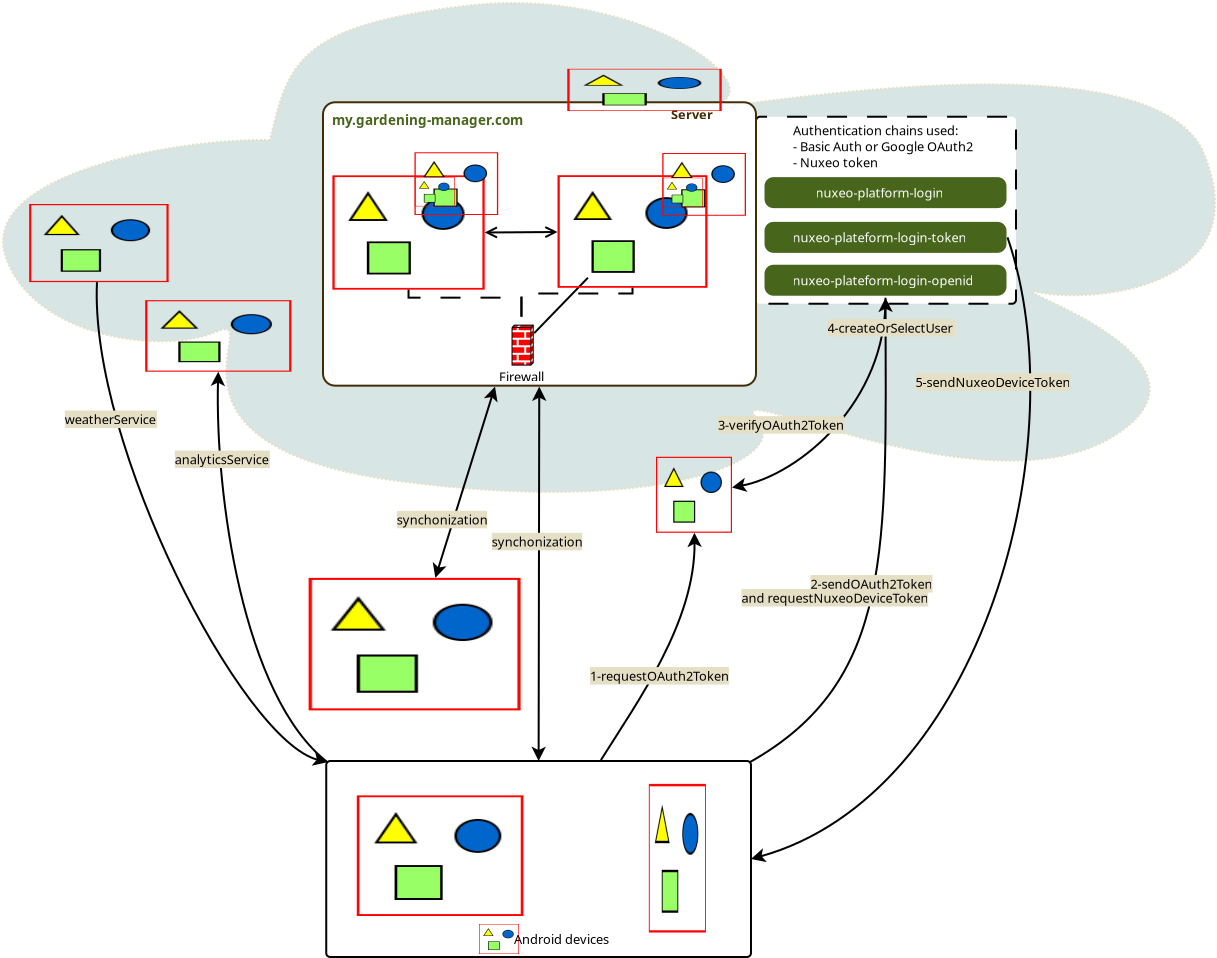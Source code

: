<?xml version="1.0" encoding="UTF-8"?>
<dia:diagram xmlns:dia="http://www.lysator.liu.se/~alla/dia/">
  <dia:layer name="Arrière-plan" visible="true" active="true">
    <dia:object type="Network - Cloud" version="1" id="O0">
      <dia:attribute name="obj_pos">
        <dia:point val="-5.6,-2.65"/>
      </dia:attribute>
      <dia:attribute name="obj_bb">
        <dia:rectangle val="-5.6,-2.65;55,21.8"/>
      </dia:attribute>
      <dia:attribute name="meta">
        <dia:composite type="dict"/>
      </dia:attribute>
      <dia:attribute name="elem_corner">
        <dia:point val="-5.6,-2.65"/>
      </dia:attribute>
      <dia:attribute name="elem_width">
        <dia:real val="60.6"/>
      </dia:attribute>
      <dia:attribute name="elem_height">
        <dia:real val="24.45"/>
      </dia:attribute>
      <dia:attribute name="line_width">
        <dia:real val="0.1"/>
      </dia:attribute>
      <dia:attribute name="line_colour">
        <dia:color val="#e5dfc5"/>
      </dia:attribute>
      <dia:attribute name="fill_colour">
        <dia:color val="#d8e5e5"/>
      </dia:attribute>
      <dia:attribute name="show_background">
        <dia:boolean val="true"/>
      </dia:attribute>
      <dia:attribute name="line_style">
        <dia:enum val="4"/>
        <dia:real val="1"/>
      </dia:attribute>
      <dia:attribute name="padding">
        <dia:real val="0.1"/>
      </dia:attribute>
      <dia:attribute name="text">
        <dia:composite type="text">
          <dia:attribute name="string">
            <dia:string>##</dia:string>
          </dia:attribute>
          <dia:attribute name="font">
            <dia:font family="sans" style="0" name="Helvetica"/>
          </dia:attribute>
          <dia:attribute name="height">
            <dia:real val="0.8"/>
          </dia:attribute>
          <dia:attribute name="pos">
            <dia:point val="26.325,10.206"/>
          </dia:attribute>
          <dia:attribute name="color">
            <dia:color val="#432d07"/>
          </dia:attribute>
          <dia:attribute name="alignment">
            <dia:enum val="1"/>
          </dia:attribute>
        </dia:composite>
      </dia:attribute>
      <dia:attribute name="flip_horizontal">
        <dia:boolean val="false"/>
      </dia:attribute>
      <dia:attribute name="flip_vertical">
        <dia:boolean val="false"/>
      </dia:attribute>
      <dia:attribute name="subscale">
        <dia:real val="1"/>
      </dia:attribute>
    </dia:object>
    <dia:object type="Standard - Box" version="0" id="O1">
      <dia:attribute name="obj_pos">
        <dia:point val="32.05,3.038"/>
      </dia:attribute>
      <dia:attribute name="obj_bb">
        <dia:rectangle val="32,2.987;45.1,12.438"/>
      </dia:attribute>
      <dia:attribute name="elem_corner">
        <dia:point val="32.05,3.038"/>
      </dia:attribute>
      <dia:attribute name="elem_width">
        <dia:real val="13.0"/>
      </dia:attribute>
      <dia:attribute name="elem_height">
        <dia:real val="9.35"/>
      </dia:attribute>
      <dia:attribute name="border_width">
        <dia:real val="0.1"/>
      </dia:attribute>
      <dia:attribute name="show_background">
        <dia:boolean val="true"/>
      </dia:attribute>
      <dia:attribute name="line_style">
        <dia:enum val="1"/>
      </dia:attribute>
      <dia:attribute name="corner_radius">
        <dia:real val="0.2"/>
      </dia:attribute>
    </dia:object>
    <dia:object type="Standard - Image" version="0" id="O2">
      <dia:attribute name="obj_pos">
        <dia:point val="9.685,26.094"/>
      </dia:attribute>
      <dia:attribute name="obj_bb">
        <dia:rectangle val="9.635,26.044;20.331,32.769"/>
      </dia:attribute>
      <dia:attribute name="elem_corner">
        <dia:point val="9.685,26.094"/>
      </dia:attribute>
      <dia:attribute name="elem_width">
        <dia:real val="10.596"/>
      </dia:attribute>
      <dia:attribute name="elem_height">
        <dia:real val="6.625"/>
      </dia:attribute>
      <dia:attribute name="draw_border">
        <dia:boolean val="false"/>
      </dia:attribute>
      <dia:attribute name="keep_aspect">
        <dia:boolean val="true"/>
      </dia:attribute>
      <dia:attribute name="file">
        <dia:string>#ordinateur.png#</dia:string>
      </dia:attribute>
    </dia:object>
    <dia:object type="Standard - Line" version="0" id="O3">
      <dia:attribute name="obj_pos">
        <dia:point val="21.181,35.25"/>
      </dia:attribute>
      <dia:attribute name="obj_bb">
        <dia:rectangle val="20.821,16.482;21.573,35.3"/>
      </dia:attribute>
      <dia:attribute name="conn_endpoints">
        <dia:point val="21.181,35.25"/>
        <dia:point val="21.213,16.532"/>
      </dia:attribute>
      <dia:attribute name="numcp">
        <dia:int val="1"/>
      </dia:attribute>
      <dia:attribute name="start_arrow">
        <dia:enum val="22"/>
      </dia:attribute>
      <dia:attribute name="start_arrow_length">
        <dia:real val="0.5"/>
      </dia:attribute>
      <dia:attribute name="start_arrow_width">
        <dia:real val="0.5"/>
      </dia:attribute>
      <dia:attribute name="end_arrow">
        <dia:enum val="22"/>
      </dia:attribute>
      <dia:attribute name="end_arrow_length">
        <dia:real val="0.5"/>
      </dia:attribute>
      <dia:attribute name="end_arrow_width">
        <dia:real val="0.5"/>
      </dia:attribute>
      <dia:connections>
        <dia:connection handle="0" to="O25" connection="1"/>
        <dia:connection handle="1" to="O30" connection="8"/>
      </dia:connections>
    </dia:object>
    <dia:object type="Standard - Line" version="0" id="O4">
      <dia:attribute name="obj_pos">
        <dia:point val="16.048,25.994"/>
      </dia:attribute>
      <dia:attribute name="obj_bb">
        <dia:rectangle val="15.918,16.469;19.13,26.057"/>
      </dia:attribute>
      <dia:attribute name="conn_endpoints">
        <dia:point val="16.048,25.994"/>
        <dia:point val="19.0,16.531"/>
      </dia:attribute>
      <dia:attribute name="numcp">
        <dia:int val="1"/>
      </dia:attribute>
      <dia:attribute name="start_arrow">
        <dia:enum val="22"/>
      </dia:attribute>
      <dia:attribute name="start_arrow_length">
        <dia:real val="0.5"/>
      </dia:attribute>
      <dia:attribute name="start_arrow_width">
        <dia:real val="0.5"/>
      </dia:attribute>
      <dia:attribute name="end_arrow">
        <dia:enum val="22"/>
      </dia:attribute>
      <dia:attribute name="end_arrow_length">
        <dia:real val="0.5"/>
      </dia:attribute>
      <dia:attribute name="end_arrow_width">
        <dia:real val="0.5"/>
      </dia:attribute>
      <dia:connections>
        <dia:connection handle="0" to="O2" connection="8"/>
        <dia:connection handle="1" to="O30" connection="8"/>
      </dia:connections>
    </dia:object>
    <dia:object type="Standard - BezierLine" version="0" id="O5">
      <dia:attribute name="obj_pos">
        <dia:point val="10.621,35.309"/>
      </dia:attribute>
      <dia:attribute name="obj_bb">
        <dia:rectangle val="4.782,15.785;10.691,35.379"/>
      </dia:attribute>
      <dia:attribute name="bez_points">
        <dia:point val="10.621,35.309"/>
        <dia:point val="6.4,32.03"/>
        <dia:point val="5,21.93"/>
        <dia:point val="5.163,15.785"/>
      </dia:attribute>
      <dia:attribute name="corner_types">
        <dia:enum val="0"/>
        <dia:enum val="0"/>
      </dia:attribute>
      <dia:attribute name="end_arrow">
        <dia:enum val="22"/>
      </dia:attribute>
      <dia:attribute name="end_arrow_length">
        <dia:real val="0.5"/>
      </dia:attribute>
      <dia:attribute name="end_arrow_width">
        <dia:real val="0.5"/>
      </dia:attribute>
      <dia:connections>
        <dia:connection handle="0" to="O25" connection="0"/>
        <dia:connection handle="3" to="O50" connection="6"/>
      </dia:connections>
    </dia:object>
    <dia:object type="Standard - BezierLine" version="0" id="O6">
      <dia:attribute name="obj_pos">
        <dia:point val="-0.806,9.353"/>
      </dia:attribute>
      <dia:attribute name="obj_bb">
        <dia:rectangle val="-0.97,11.353;10.682,35.369"/>
      </dia:attribute>
      <dia:attribute name="bez_points">
        <dia:point val="-0.806,9.353"/>
        <dia:point val="-1.2,17.48"/>
        <dia:point val="6.371,34.259"/>
        <dia:point val="10.621,35.309"/>
      </dia:attribute>
      <dia:attribute name="corner_types">
        <dia:enum val="0"/>
        <dia:enum val="0"/>
      </dia:attribute>
      <dia:attribute name="end_arrow">
        <dia:enum val="22"/>
      </dia:attribute>
      <dia:attribute name="end_arrow_length">
        <dia:real val="0.5"/>
      </dia:attribute>
      <dia:attribute name="end_arrow_width">
        <dia:real val="0.5"/>
      </dia:attribute>
      <dia:connections>
        <dia:connection handle="0" to="O49" connection="8"/>
        <dia:connection handle="3" to="O25" connection="0"/>
      </dia:connections>
    </dia:object>
    <dia:object type="Standard - Image" version="0" id="O7">
      <dia:attribute name="obj_pos">
        <dia:point val="27.05,20.038"/>
      </dia:attribute>
      <dia:attribute name="obj_bb">
        <dia:rectangle val="27,19.988;30.9,23.887"/>
      </dia:attribute>
      <dia:attribute name="elem_corner">
        <dia:point val="27.05,20.038"/>
      </dia:attribute>
      <dia:attribute name="elem_width">
        <dia:real val="3.8"/>
      </dia:attribute>
      <dia:attribute name="elem_height">
        <dia:real val="3.8"/>
      </dia:attribute>
      <dia:attribute name="draw_border">
        <dia:boolean val="false"/>
      </dia:attribute>
      <dia:attribute name="keep_aspect">
        <dia:boolean val="true"/>
      </dia:attribute>
      <dia:attribute name="file">
        <dia:string>#GooglePlus-new_logo.png#</dia:string>
      </dia:attribute>
    </dia:object>
    <dia:object type="Standard - BezierLine" version="0" id="O8">
      <dia:attribute name="obj_pos">
        <dia:point val="21.181,40.15"/>
      </dia:attribute>
      <dia:attribute name="obj_bb">
        <dia:rectangle val="24.225,23.887;29.023,35.272"/>
      </dia:attribute>
      <dia:attribute name="bez_points">
        <dia:point val="21.181,40.15"/>
        <dia:point val="23.05,37.18"/>
        <dia:point val="29,26.35"/>
        <dia:point val="28.95,21.938"/>
      </dia:attribute>
      <dia:attribute name="corner_types">
        <dia:enum val="0"/>
        <dia:enum val="0"/>
      </dia:attribute>
      <dia:attribute name="end_arrow">
        <dia:enum val="22"/>
      </dia:attribute>
      <dia:attribute name="end_arrow_length">
        <dia:real val="0.5"/>
      </dia:attribute>
      <dia:attribute name="end_arrow_width">
        <dia:real val="0.5"/>
      </dia:attribute>
      <dia:connections>
        <dia:connection handle="0" to="O25" connection="8"/>
        <dia:connection handle="3" to="O7" connection="8"/>
      </dia:connections>
    </dia:object>
    <dia:object type="Standard - BezierLine" version="0" id="O9">
      <dia:attribute name="obj_pos">
        <dia:point val="31.741,35.309"/>
      </dia:attribute>
      <dia:attribute name="obj_bb">
        <dia:rectangle val="31.673,12.037;38.587,35.377"/>
      </dia:attribute>
      <dia:attribute name="bez_points">
        <dia:point val="31.741,35.309"/>
        <dia:point val="38.95,31.25"/>
        <dia:point val="38.546,23.771"/>
        <dia:point val="38.525,11.213"/>
      </dia:attribute>
      <dia:attribute name="corner_types">
        <dia:enum val="0"/>
        <dia:enum val="0"/>
      </dia:attribute>
      <dia:attribute name="end_arrow">
        <dia:enum val="22"/>
      </dia:attribute>
      <dia:attribute name="end_arrow_length">
        <dia:real val="0.5"/>
      </dia:attribute>
      <dia:attribute name="end_arrow_width">
        <dia:real val="0.5"/>
      </dia:attribute>
      <dia:connections>
        <dia:connection handle="0" to="O25" connection="2"/>
        <dia:connection handle="3" to="O11" connection="8"/>
      </dia:connections>
    </dia:object>
    <dia:object type="Standard - BezierLine" version="0" id="O10">
      <dia:attribute name="obj_pos">
        <dia:point val="38.525,12.037"/>
      </dia:attribute>
      <dia:attribute name="obj_bb">
        <dia:rectangle val="30.891,11.987;38.576,21.616"/>
      </dia:attribute>
      <dia:attribute name="bez_points">
        <dia:point val="38.525,12.037"/>
        <dia:point val="38.6,17.3"/>
        <dia:point val="32.3,21.3"/>
        <dia:point val="28.95,21.938"/>
      </dia:attribute>
      <dia:attribute name="corner_types">
        <dia:enum val="0"/>
        <dia:enum val="0"/>
      </dia:attribute>
      <dia:attribute name="end_arrow">
        <dia:enum val="22"/>
      </dia:attribute>
      <dia:attribute name="end_arrow_length">
        <dia:real val="0.5"/>
      </dia:attribute>
      <dia:attribute name="end_arrow_width">
        <dia:real val="0.5"/>
      </dia:attribute>
      <dia:connections>
        <dia:connection handle="0" to="O11" connection="6"/>
        <dia:connection handle="3" to="O7" connection="8"/>
      </dia:connections>
    </dia:object>
    <dia:group>
      <dia:object type="Standard - Box" version="0" id="O11">
        <dia:attribute name="obj_pos">
          <dia:point val="32.425,10.387"/>
        </dia:attribute>
        <dia:attribute name="obj_bb">
          <dia:rectangle val="32.375,10.338;44.675,12.088"/>
        </dia:attribute>
        <dia:attribute name="elem_corner">
          <dia:point val="32.425,10.387"/>
        </dia:attribute>
        <dia:attribute name="elem_width">
          <dia:real val="12.2"/>
        </dia:attribute>
        <dia:attribute name="elem_height">
          <dia:real val="1.65"/>
        </dia:attribute>
        <dia:attribute name="border_width">
          <dia:real val="0.1"/>
        </dia:attribute>
        <dia:attribute name="border_color">
          <dia:color val="#ffffff"/>
        </dia:attribute>
        <dia:attribute name="inner_color">
          <dia:color val="#48651c"/>
        </dia:attribute>
        <dia:attribute name="show_background">
          <dia:boolean val="true"/>
        </dia:attribute>
        <dia:attribute name="corner_radius">
          <dia:real val="0.5"/>
        </dia:attribute>
      </dia:object>
      <dia:object type="Standard - Text" version="1" id="O12">
        <dia:attribute name="obj_pos">
          <dia:point val="33.875,11.463"/>
        </dia:attribute>
        <dia:attribute name="obj_bb">
          <dia:rectangle val="33.875,10.867;43.405,11.615"/>
        </dia:attribute>
        <dia:attribute name="text">
          <dia:composite type="text">
            <dia:attribute name="string">
              <dia:string>#nuxeo-plateform-login-openid#</dia:string>
            </dia:attribute>
            <dia:attribute name="font">
              <dia:font family="sans" style="0" name="Helvetica"/>
            </dia:attribute>
            <dia:attribute name="height">
              <dia:real val="0.8"/>
            </dia:attribute>
            <dia:attribute name="pos">
              <dia:point val="33.875,11.463"/>
            </dia:attribute>
            <dia:attribute name="color">
              <dia:color val="#ffffff"/>
            </dia:attribute>
            <dia:attribute name="alignment">
              <dia:enum val="0"/>
            </dia:attribute>
          </dia:composite>
        </dia:attribute>
        <dia:attribute name="valign">
          <dia:enum val="3"/>
        </dia:attribute>
      </dia:object>
    </dia:group>
    <dia:group>
      <dia:object type="Standard - Box" version="0" id="O13">
        <dia:attribute name="obj_pos">
          <dia:point val="32.425,8.242"/>
        </dia:attribute>
        <dia:attribute name="obj_bb">
          <dia:rectangle val="32.375,8.193;44.675,9.943"/>
        </dia:attribute>
        <dia:attribute name="elem_corner">
          <dia:point val="32.425,8.242"/>
        </dia:attribute>
        <dia:attribute name="elem_width">
          <dia:real val="12.2"/>
        </dia:attribute>
        <dia:attribute name="elem_height">
          <dia:real val="1.65"/>
        </dia:attribute>
        <dia:attribute name="border_width">
          <dia:real val="0.1"/>
        </dia:attribute>
        <dia:attribute name="border_color">
          <dia:color val="#ffffff"/>
        </dia:attribute>
        <dia:attribute name="inner_color">
          <dia:color val="#48651c"/>
        </dia:attribute>
        <dia:attribute name="show_background">
          <dia:boolean val="true"/>
        </dia:attribute>
        <dia:attribute name="corner_radius">
          <dia:real val="0.5"/>
        </dia:attribute>
      </dia:object>
      <dia:object type="Standard - Text" version="1" id="O14">
        <dia:attribute name="obj_pos">
          <dia:point val="33.875,9.318"/>
        </dia:attribute>
        <dia:attribute name="obj_bb">
          <dia:rectangle val="33.875,8.723;42.998,9.47"/>
        </dia:attribute>
        <dia:attribute name="text">
          <dia:composite type="text">
            <dia:attribute name="string">
              <dia:string>#nuxeo-plateform-login-token#</dia:string>
            </dia:attribute>
            <dia:attribute name="font">
              <dia:font family="sans" style="0" name="Helvetica"/>
            </dia:attribute>
            <dia:attribute name="height">
              <dia:real val="0.8"/>
            </dia:attribute>
            <dia:attribute name="pos">
              <dia:point val="33.875,9.318"/>
            </dia:attribute>
            <dia:attribute name="color">
              <dia:color val="#ffffff"/>
            </dia:attribute>
            <dia:attribute name="alignment">
              <dia:enum val="0"/>
            </dia:attribute>
          </dia:composite>
        </dia:attribute>
        <dia:attribute name="valign">
          <dia:enum val="3"/>
        </dia:attribute>
      </dia:object>
    </dia:group>
    <dia:object type="Standard - Text" version="1" id="O15">
      <dia:attribute name="obj_pos">
        <dia:point val="23.75,31.238"/>
      </dia:attribute>
      <dia:attribute name="obj_bb">
        <dia:rectangle val="23.75,30.642;31.041,31.39"/>
      </dia:attribute>
      <dia:attribute name="text">
        <dia:composite type="text">
          <dia:attribute name="string">
            <dia:string>#1-requestOAuth2Token#</dia:string>
          </dia:attribute>
          <dia:attribute name="font">
            <dia:font family="sans" style="0" name="Helvetica"/>
          </dia:attribute>
          <dia:attribute name="height">
            <dia:real val="0.8"/>
          </dia:attribute>
          <dia:attribute name="pos">
            <dia:point val="23.75,31.238"/>
          </dia:attribute>
          <dia:attribute name="color">
            <dia:color val="#000000"/>
          </dia:attribute>
          <dia:attribute name="alignment">
            <dia:enum val="0"/>
          </dia:attribute>
        </dia:composite>
      </dia:attribute>
      <dia:attribute name="valign">
        <dia:enum val="3"/>
      </dia:attribute>
      <dia:attribute name="fill_color">
        <dia:color val="#e5dfc5"/>
      </dia:attribute>
      <dia:attribute name="show_background">
        <dia:boolean val="true"/>
      </dia:attribute>
    </dia:object>
    <dia:object type="Standard - Text" version="1" id="O16">
      <dia:attribute name="obj_pos">
        <dia:point val="30.15,18.692"/>
      </dia:attribute>
      <dia:attribute name="obj_bb">
        <dia:rectangle val="30.15,18.098;36.799,18.845"/>
      </dia:attribute>
      <dia:attribute name="text">
        <dia:composite type="text">
          <dia:attribute name="string">
            <dia:string>#3-verifyOAuth2Token#</dia:string>
          </dia:attribute>
          <dia:attribute name="font">
            <dia:font family="sans" style="0" name="Helvetica"/>
          </dia:attribute>
          <dia:attribute name="height">
            <dia:real val="0.8"/>
          </dia:attribute>
          <dia:attribute name="pos">
            <dia:point val="30.15,18.692"/>
          </dia:attribute>
          <dia:attribute name="color">
            <dia:color val="#000000"/>
          </dia:attribute>
          <dia:attribute name="alignment">
            <dia:enum val="0"/>
          </dia:attribute>
        </dia:composite>
      </dia:attribute>
      <dia:attribute name="valign">
        <dia:enum val="3"/>
      </dia:attribute>
      <dia:attribute name="fill_color">
        <dia:color val="#e5dfc5"/>
      </dia:attribute>
      <dia:attribute name="show_background">
        <dia:boolean val="true"/>
      </dia:attribute>
    </dia:object>
    <dia:object type="Standard - Text" version="1" id="O17">
      <dia:attribute name="obj_pos">
        <dia:point val="35.625,13.838"/>
      </dia:attribute>
      <dia:attribute name="obj_bb">
        <dia:rectangle val="35.625,13.242;42.498,13.99"/>
      </dia:attribute>
      <dia:attribute name="text">
        <dia:composite type="text">
          <dia:attribute name="string">
            <dia:string>#4-createOrSelectUser#</dia:string>
          </dia:attribute>
          <dia:attribute name="font">
            <dia:font family="sans" style="0" name="Helvetica"/>
          </dia:attribute>
          <dia:attribute name="height">
            <dia:real val="0.8"/>
          </dia:attribute>
          <dia:attribute name="pos">
            <dia:point val="35.625,13.838"/>
          </dia:attribute>
          <dia:attribute name="color">
            <dia:color val="#000000"/>
          </dia:attribute>
          <dia:attribute name="alignment">
            <dia:enum val="0"/>
          </dia:attribute>
        </dia:composite>
      </dia:attribute>
      <dia:attribute name="valign">
        <dia:enum val="3"/>
      </dia:attribute>
      <dia:attribute name="fill_color">
        <dia:color val="#e5dfc5"/>
      </dia:attribute>
      <dia:attribute name="show_background">
        <dia:boolean val="true"/>
      </dia:attribute>
    </dia:object>
    <dia:object type="Standard - Text" version="1" id="O18">
      <dia:attribute name="obj_pos">
        <dia:point val="33.9,3.962"/>
      </dia:attribute>
      <dia:attribute name="obj_bb">
        <dia:rectangle val="33.9,3.368;43.649,6.515"/>
      </dia:attribute>
      <dia:attribute name="text">
        <dia:composite type="text">
          <dia:attribute name="string">
            <dia:string>#Authentication chains used:
- Basic Auth or Google OAuth2
- Nuxeo token
#</dia:string>
          </dia:attribute>
          <dia:attribute name="font">
            <dia:font family="sans" style="0" name="Helvetica"/>
          </dia:attribute>
          <dia:attribute name="height">
            <dia:real val="0.8"/>
          </dia:attribute>
          <dia:attribute name="pos">
            <dia:point val="33.9,3.962"/>
          </dia:attribute>
          <dia:attribute name="color">
            <dia:color val="#000000"/>
          </dia:attribute>
          <dia:attribute name="alignment">
            <dia:enum val="0"/>
          </dia:attribute>
        </dia:composite>
      </dia:attribute>
      <dia:attribute name="valign">
        <dia:enum val="3"/>
      </dia:attribute>
    </dia:object>
    <dia:object type="Standard - BezierLine" version="0" id="O19">
      <dia:attribute name="obj_pos">
        <dia:point val="44.625,9.068"/>
      </dia:attribute>
      <dia:attribute name="obj_bb">
        <dia:rectangle val="31.8,9.004;45.815,40.306"/>
      </dia:attribute>
      <dia:attribute name="bez_points">
        <dia:point val="44.625,9.068"/>
        <dia:point val="48.15,19.3"/>
        <dia:point val="43.35,36.95"/>
        <dia:point val="31.8,40.15"/>
      </dia:attribute>
      <dia:attribute name="corner_types">
        <dia:enum val="0"/>
        <dia:enum val="0"/>
      </dia:attribute>
      <dia:attribute name="end_arrow">
        <dia:enum val="22"/>
      </dia:attribute>
      <dia:attribute name="end_arrow_length">
        <dia:real val="0.5"/>
      </dia:attribute>
      <dia:attribute name="end_arrow_width">
        <dia:real val="0.5"/>
      </dia:attribute>
      <dia:connections>
        <dia:connection handle="0" to="O13" connection="4"/>
        <dia:connection handle="3" to="O25" connection="4"/>
      </dia:connections>
    </dia:object>
    <dia:object type="Standard - Text" version="1" id="O20">
      <dia:attribute name="obj_pos">
        <dia:point val="40.025,16.55"/>
      </dia:attribute>
      <dia:attribute name="obj_bb">
        <dia:rectangle val="40.025,15.955;48.249,16.703"/>
      </dia:attribute>
      <dia:attribute name="text">
        <dia:composite type="text">
          <dia:attribute name="string">
            <dia:string>#5-sendNuxeoDeviceToken#</dia:string>
          </dia:attribute>
          <dia:attribute name="font">
            <dia:font family="sans" style="0" name="Helvetica"/>
          </dia:attribute>
          <dia:attribute name="height">
            <dia:real val="0.8"/>
          </dia:attribute>
          <dia:attribute name="pos">
            <dia:point val="40.025,16.55"/>
          </dia:attribute>
          <dia:attribute name="color">
            <dia:color val="#000000"/>
          </dia:attribute>
          <dia:attribute name="alignment">
            <dia:enum val="0"/>
          </dia:attribute>
        </dia:composite>
      </dia:attribute>
      <dia:attribute name="valign">
        <dia:enum val="3"/>
      </dia:attribute>
      <dia:attribute name="fill_color">
        <dia:color val="#e5dfc5"/>
      </dia:attribute>
      <dia:attribute name="show_background">
        <dia:boolean val="true"/>
      </dia:attribute>
    </dia:object>
    <dia:object type="Standard - Box" version="0" id="O21">
      <dia:attribute name="obj_pos">
        <dia:point val="32.425,6.005"/>
      </dia:attribute>
      <dia:attribute name="obj_bb">
        <dia:rectangle val="32.375,5.955;44.675,7.705"/>
      </dia:attribute>
      <dia:attribute name="elem_corner">
        <dia:point val="32.425,6.005"/>
      </dia:attribute>
      <dia:attribute name="elem_width">
        <dia:real val="12.2"/>
      </dia:attribute>
      <dia:attribute name="elem_height">
        <dia:real val="1.65"/>
      </dia:attribute>
      <dia:attribute name="border_width">
        <dia:real val="0.1"/>
      </dia:attribute>
      <dia:attribute name="border_color">
        <dia:color val="#ffffff"/>
      </dia:attribute>
      <dia:attribute name="inner_color">
        <dia:color val="#48651c"/>
      </dia:attribute>
      <dia:attribute name="show_background">
        <dia:boolean val="true"/>
      </dia:attribute>
      <dia:attribute name="corner_radius">
        <dia:real val="0.5"/>
      </dia:attribute>
    </dia:object>
    <dia:object type="Standard - Text" version="1" id="O22">
      <dia:attribute name="obj_pos">
        <dia:point val="35.025,7.08"/>
      </dia:attribute>
      <dia:attribute name="obj_bb">
        <dia:rectangle val="35.025,6.485;41.733,7.232"/>
      </dia:attribute>
      <dia:attribute name="text">
        <dia:composite type="text">
          <dia:attribute name="string">
            <dia:string>#nuxeo-platform-login#</dia:string>
          </dia:attribute>
          <dia:attribute name="font">
            <dia:font family="sans" style="0" name="Helvetica"/>
          </dia:attribute>
          <dia:attribute name="height">
            <dia:real val="0.8"/>
          </dia:attribute>
          <dia:attribute name="pos">
            <dia:point val="35.025,7.08"/>
          </dia:attribute>
          <dia:attribute name="color">
            <dia:color val="#ffffff"/>
          </dia:attribute>
          <dia:attribute name="alignment">
            <dia:enum val="0"/>
          </dia:attribute>
        </dia:composite>
      </dia:attribute>
      <dia:attribute name="valign">
        <dia:enum val="3"/>
      </dia:attribute>
    </dia:object>
    <dia:object type="Standard - Text" version="1" id="O23">
      <dia:attribute name="obj_pos">
        <dia:point val="-2.507,18.413"/>
      </dia:attribute>
      <dia:attribute name="obj_bb">
        <dia:rectangle val="-2.507,17.817;2.485,18.565"/>
      </dia:attribute>
      <dia:attribute name="text">
        <dia:composite type="text">
          <dia:attribute name="string">
            <dia:string>#weatherService#</dia:string>
          </dia:attribute>
          <dia:attribute name="font">
            <dia:font family="sans" style="0" name="Helvetica"/>
          </dia:attribute>
          <dia:attribute name="height">
            <dia:real val="0.8"/>
          </dia:attribute>
          <dia:attribute name="pos">
            <dia:point val="-2.507,18.413"/>
          </dia:attribute>
          <dia:attribute name="color">
            <dia:color val="#000000"/>
          </dia:attribute>
          <dia:attribute name="alignment">
            <dia:enum val="0"/>
          </dia:attribute>
        </dia:composite>
      </dia:attribute>
      <dia:attribute name="valign">
        <dia:enum val="3"/>
      </dia:attribute>
      <dia:attribute name="fill_color">
        <dia:color val="#e5dfc5"/>
      </dia:attribute>
      <dia:attribute name="show_background">
        <dia:boolean val="true"/>
      </dia:attribute>
    </dia:object>
    <dia:object type="Standard - Text" version="1" id="O24">
      <dia:attribute name="obj_pos">
        <dia:point val="2.993,20.413"/>
      </dia:attribute>
      <dia:attribute name="obj_bb">
        <dia:rectangle val="2.993,19.817;8.223,20.565"/>
      </dia:attribute>
      <dia:attribute name="text">
        <dia:composite type="text">
          <dia:attribute name="string">
            <dia:string>#analyticsService#</dia:string>
          </dia:attribute>
          <dia:attribute name="font">
            <dia:font family="sans" style="0" name="Helvetica"/>
          </dia:attribute>
          <dia:attribute name="height">
            <dia:real val="0.8"/>
          </dia:attribute>
          <dia:attribute name="pos">
            <dia:point val="2.993,20.413"/>
          </dia:attribute>
          <dia:attribute name="color">
            <dia:color val="#000000"/>
          </dia:attribute>
          <dia:attribute name="alignment">
            <dia:enum val="0"/>
          </dia:attribute>
        </dia:composite>
      </dia:attribute>
      <dia:attribute name="valign">
        <dia:enum val="3"/>
      </dia:attribute>
      <dia:attribute name="fill_color">
        <dia:color val="#e5dfc5"/>
      </dia:attribute>
      <dia:attribute name="show_background">
        <dia:boolean val="true"/>
      </dia:attribute>
    </dia:object>
    <dia:group>
      <dia:object type="Standard - Box" version="0" id="O25">
        <dia:attribute name="obj_pos">
          <dia:point val="10.562,35.25"/>
        </dia:attribute>
        <dia:attribute name="obj_bb">
          <dia:rectangle val="10.512,35.2;31.85,45.1"/>
        </dia:attribute>
        <dia:attribute name="elem_corner">
          <dia:point val="10.562,35.25"/>
        </dia:attribute>
        <dia:attribute name="elem_width">
          <dia:real val="21.237"/>
        </dia:attribute>
        <dia:attribute name="elem_height">
          <dia:real val="9.8"/>
        </dia:attribute>
        <dia:attribute name="border_width">
          <dia:real val="0.1"/>
        </dia:attribute>
        <dia:attribute name="show_background">
          <dia:boolean val="true"/>
        </dia:attribute>
        <dia:attribute name="corner_radius">
          <dia:real val="0.2"/>
        </dia:attribute>
      </dia:object>
      <dia:object type="Standard - Image" version="0" id="O26">
        <dia:attribute name="obj_pos">
          <dia:point val="12.093,36.969"/>
        </dia:attribute>
        <dia:attribute name="obj_bb">
          <dia:rectangle val="12.043,36.919;20.469,43.048"/>
        </dia:attribute>
        <dia:attribute name="elem_corner">
          <dia:point val="12.093,36.969"/>
        </dia:attribute>
        <dia:attribute name="elem_width">
          <dia:real val="8.326"/>
        </dia:attribute>
        <dia:attribute name="elem_height">
          <dia:real val="6.029"/>
        </dia:attribute>
        <dia:attribute name="draw_border">
          <dia:boolean val="false"/>
        </dia:attribute>
        <dia:attribute name="keep_aspect">
          <dia:boolean val="true"/>
        </dia:attribute>
        <dia:attribute name="file">
          <dia:string>#tablette.png#</dia:string>
        </dia:attribute>
      </dia:object>
      <dia:object type="Standard - Image" version="0" id="O27">
        <dia:attribute name="obj_pos">
          <dia:point val="26.692,36.398"/>
        </dia:attribute>
        <dia:attribute name="obj_bb">
          <dia:rectangle val="26.642,36.348;29.596,43.876"/>
        </dia:attribute>
        <dia:attribute name="elem_corner">
          <dia:point val="26.692,36.398"/>
        </dia:attribute>
        <dia:attribute name="elem_width">
          <dia:real val="2.854"/>
        </dia:attribute>
        <dia:attribute name="elem_height">
          <dia:real val="7.428"/>
        </dia:attribute>
        <dia:attribute name="draw_border">
          <dia:boolean val="false"/>
        </dia:attribute>
        <dia:attribute name="keep_aspect">
          <dia:boolean val="true"/>
        </dia:attribute>
        <dia:attribute name="file">
          <dia:string>#iphone.png#</dia:string>
        </dia:attribute>
      </dia:object>
      <dia:object type="Standard - Image" version="0" id="O28">
        <dia:attribute name="obj_pos">
          <dia:point val="18.2,43.4"/>
        </dia:attribute>
        <dia:attribute name="obj_bb">
          <dia:rectangle val="18.15,43.35;20.25,44.95"/>
        </dia:attribute>
        <dia:attribute name="elem_corner">
          <dia:point val="18.2,43.4"/>
        </dia:attribute>
        <dia:attribute name="elem_width">
          <dia:real val="2"/>
        </dia:attribute>
        <dia:attribute name="elem_height">
          <dia:real val="1.5"/>
        </dia:attribute>
        <dia:attribute name="draw_border">
          <dia:boolean val="false"/>
        </dia:attribute>
        <dia:attribute name="keep_aspect">
          <dia:boolean val="true"/>
        </dia:attribute>
        <dia:attribute name="file">
          <dia:string>#logoandroid.jpg#</dia:string>
        </dia:attribute>
      </dia:object>
      <dia:object type="Standard - Text" version="1" id="O29">
        <dia:attribute name="obj_pos">
          <dia:point val="19.95,44.4"/>
        </dia:attribute>
        <dia:attribute name="obj_bb">
          <dia:rectangle val="19.95,43.805;25.068,44.553"/>
        </dia:attribute>
        <dia:attribute name="text">
          <dia:composite type="text">
            <dia:attribute name="string">
              <dia:string>#Android devices#</dia:string>
            </dia:attribute>
            <dia:attribute name="font">
              <dia:font family="sans" style="0" name="Helvetica"/>
            </dia:attribute>
            <dia:attribute name="height">
              <dia:real val="0.8"/>
            </dia:attribute>
            <dia:attribute name="pos">
              <dia:point val="19.95,44.4"/>
            </dia:attribute>
            <dia:attribute name="color">
              <dia:color val="#000000"/>
            </dia:attribute>
            <dia:attribute name="alignment">
              <dia:enum val="0"/>
            </dia:attribute>
          </dia:composite>
        </dia:attribute>
        <dia:attribute name="valign">
          <dia:enum val="3"/>
        </dia:attribute>
      </dia:object>
    </dia:group>
    <dia:group>
      <dia:object type="Standard - Box" version="0" id="O30">
        <dia:attribute name="obj_pos">
          <dia:point val="10.4,2.314"/>
        </dia:attribute>
        <dia:attribute name="obj_bb">
          <dia:rectangle val="10.35,2.264;32.1,16.532"/>
        </dia:attribute>
        <dia:attribute name="elem_corner">
          <dia:point val="10.4,2.314"/>
        </dia:attribute>
        <dia:attribute name="elem_width">
          <dia:real val="21.65"/>
        </dia:attribute>
        <dia:attribute name="elem_height">
          <dia:real val="14.168"/>
        </dia:attribute>
        <dia:attribute name="border_width">
          <dia:real val="0.1"/>
        </dia:attribute>
        <dia:attribute name="border_color">
          <dia:color val="#432d07"/>
        </dia:attribute>
        <dia:attribute name="show_background">
          <dia:boolean val="true"/>
        </dia:attribute>
        <dia:attribute name="corner_radius">
          <dia:real val="0.6"/>
        </dia:attribute>
      </dia:object>
      <dia:object type="Network - Firewall" version="1" id="O31">
        <dia:attribute name="obj_pos">
          <dia:point val="19.852,13.455"/>
        </dia:attribute>
        <dia:attribute name="obj_bb">
          <dia:rectangle val="19.016,13.335;21.628,16.402"/>
        </dia:attribute>
        <dia:attribute name="meta">
          <dia:composite type="dict"/>
        </dia:attribute>
        <dia:attribute name="elem_corner">
          <dia:point val="19.852,13.455"/>
        </dia:attribute>
        <dia:attribute name="elem_width">
          <dia:real val="1.059"/>
        </dia:attribute>
        <dia:attribute name="elem_height">
          <dia:real val="2.0"/>
        </dia:attribute>
        <dia:attribute name="line_width">
          <dia:real val="0.1"/>
        </dia:attribute>
        <dia:attribute name="line_colour">
          <dia:color val="#000000"/>
        </dia:attribute>
        <dia:attribute name="fill_colour">
          <dia:color val="#ffffff"/>
        </dia:attribute>
        <dia:attribute name="show_background">
          <dia:boolean val="true"/>
        </dia:attribute>
        <dia:attribute name="line_style">
          <dia:enum val="0"/>
          <dia:real val="1"/>
        </dia:attribute>
        <dia:attribute name="padding">
          <dia:real val="0.1"/>
        </dia:attribute>
        <dia:attribute name="text">
          <dia:composite type="text">
            <dia:attribute name="string">
              <dia:string>#Firewall#</dia:string>
            </dia:attribute>
            <dia:attribute name="font">
              <dia:font family="sans" style="0" name="Helvetica"/>
            </dia:attribute>
            <dia:attribute name="height">
              <dia:real val="0.8"/>
            </dia:attribute>
            <dia:attribute name="pos">
              <dia:point val="20.322,16.149"/>
            </dia:attribute>
            <dia:attribute name="color">
              <dia:color val="#000000"/>
            </dia:attribute>
            <dia:attribute name="alignment">
              <dia:enum val="1"/>
            </dia:attribute>
          </dia:composite>
        </dia:attribute>
        <dia:attribute name="flip_horizontal">
          <dia:boolean val="false"/>
        </dia:attribute>
        <dia:attribute name="flip_vertical">
          <dia:boolean val="false"/>
        </dia:attribute>
        <dia:attribute name="subscale">
          <dia:real val="1"/>
        </dia:attribute>
      </dia:object>
      <dia:object type="Standard - Line" version="0" id="O32">
        <dia:attribute name="obj_pos">
          <dia:point val="20.96,13.856"/>
        </dia:attribute>
        <dia:attribute name="obj_bb">
          <dia:rectangle val="20.89,11.015;23.717,13.927"/>
        </dia:attribute>
        <dia:attribute name="conn_endpoints">
          <dia:point val="20.96,13.856"/>
          <dia:point val="23.646,11.086"/>
        </dia:attribute>
        <dia:attribute name="numcp">
          <dia:int val="1"/>
        </dia:attribute>
        <dia:connections>
          <dia:connection handle="0" to="O31" connection="19"/>
        </dia:connections>
      </dia:object>
      <dia:object type="Standard - Image" version="0" id="O33">
        <dia:attribute name="obj_pos">
          <dia:point val="10.868,5.968"/>
        </dia:attribute>
        <dia:attribute name="obj_bb">
          <dia:rectangle val="10.818,5.918;18.537,11.732"/>
        </dia:attribute>
        <dia:attribute name="elem_corner">
          <dia:point val="10.868,5.968"/>
        </dia:attribute>
        <dia:attribute name="elem_width">
          <dia:real val="7.619"/>
        </dia:attribute>
        <dia:attribute name="elem_height">
          <dia:real val="5.714"/>
        </dia:attribute>
        <dia:attribute name="draw_border">
          <dia:boolean val="false"/>
        </dia:attribute>
        <dia:attribute name="keep_aspect">
          <dia:boolean val="true"/>
        </dia:attribute>
        <dia:attribute name="file">
          <dia:string>#server.jpg#</dia:string>
        </dia:attribute>
      </dia:object>
      <dia:object type="Standard - Image" version="0" id="O34">
        <dia:attribute name="obj_pos">
          <dia:point val="22.125,5.962"/>
        </dia:attribute>
        <dia:attribute name="obj_bb">
          <dia:rectangle val="22.075,5.912;29.674,11.636"/>
        </dia:attribute>
        <dia:attribute name="elem_corner">
          <dia:point val="22.125,5.962"/>
        </dia:attribute>
        <dia:attribute name="elem_width">
          <dia:real val="7.5"/>
        </dia:attribute>
        <dia:attribute name="elem_height">
          <dia:real val="5.625"/>
        </dia:attribute>
        <dia:attribute name="draw_border">
          <dia:boolean val="false"/>
        </dia:attribute>
        <dia:attribute name="keep_aspect">
          <dia:boolean val="true"/>
        </dia:attribute>
        <dia:attribute name="file">
          <dia:string>#server.jpg#</dia:string>
        </dia:attribute>
      </dia:object>
      <dia:object type="Standard - Line" version="0" id="O35">
        <dia:attribute name="obj_pos">
          <dia:point val="18.487,8.825"/>
        </dia:attribute>
        <dia:attribute name="obj_bb">
          <dia:rectangle val="18.436,8.474;22.075,9.151"/>
        </dia:attribute>
        <dia:attribute name="conn_endpoints">
          <dia:point val="18.487,8.825"/>
          <dia:point val="22.025,8.8"/>
        </dia:attribute>
        <dia:attribute name="numcp">
          <dia:int val="1"/>
        </dia:attribute>
        <dia:attribute name="start_arrow">
          <dia:enum val="1"/>
        </dia:attribute>
        <dia:attribute name="start_arrow_length">
          <dia:real val="0.5"/>
        </dia:attribute>
        <dia:attribute name="start_arrow_width">
          <dia:real val="0.5"/>
        </dia:attribute>
        <dia:attribute name="end_arrow">
          <dia:enum val="1"/>
        </dia:attribute>
        <dia:attribute name="end_arrow_length">
          <dia:real val="0.5"/>
        </dia:attribute>
        <dia:attribute name="end_arrow_width">
          <dia:real val="0.5"/>
        </dia:attribute>
        <dia:connections>
          <dia:connection handle="0" to="O33" connection="4"/>
          <dia:connection handle="1" to="O34" connection="8"/>
        </dia:connections>
      </dia:object>
      <dia:group>
        <dia:object type="Standard - Image" version="0" id="O36">
          <dia:attribute name="obj_pos">
            <dia:point val="14.973,4.814"/>
          </dia:attribute>
          <dia:attribute name="obj_bb">
            <dia:rectangle val="14.923,4.764;19.209,8.0"/>
          </dia:attribute>
          <dia:attribute name="elem_corner">
            <dia:point val="14.973,4.814"/>
          </dia:attribute>
          <dia:attribute name="elem_width">
            <dia:real val="4.187"/>
          </dia:attribute>
          <dia:attribute name="elem_height">
            <dia:real val="3.136"/>
          </dia:attribute>
          <dia:attribute name="draw_border">
            <dia:boolean val="false"/>
          </dia:attribute>
          <dia:attribute name="keep_aspect">
            <dia:boolean val="true"/>
          </dia:attribute>
          <dia:attribute name="file">
            <dia:string>#nuxeo.jpeg#</dia:string>
          </dia:attribute>
        </dia:object>
        <dia:object type="Standard - Image" version="0" id="O37">
          <dia:attribute name="obj_pos">
            <dia:point val="14.99,6.048"/>
          </dia:attribute>
          <dia:attribute name="obj_bb">
            <dia:rectangle val="14.94,5.998;17.04,7.567"/>
          </dia:attribute>
          <dia:attribute name="elem_corner">
            <dia:point val="14.99,6.048"/>
          </dia:attribute>
          <dia:attribute name="elem_width">
            <dia:real val="2"/>
          </dia:attribute>
          <dia:attribute name="elem_height">
            <dia:real val="1.469"/>
          </dia:attribute>
          <dia:attribute name="draw_border">
            <dia:boolean val="false"/>
          </dia:attribute>
          <dia:attribute name="keep_aspect">
            <dia:boolean val="true"/>
          </dia:attribute>
          <dia:attribute name="file">
            <dia:string>#Logo-Gardening-Manager.png#</dia:string>
          </dia:attribute>
        </dia:object>
      </dia:group>
      <dia:group>
        <dia:object type="Standard - Image" version="0" id="O38">
          <dia:attribute name="obj_pos">
            <dia:point val="27.363,4.852"/>
          </dia:attribute>
          <dia:attribute name="obj_bb">
            <dia:rectangle val="27.313,4.802;31.6,8.038"/>
          </dia:attribute>
          <dia:attribute name="elem_corner">
            <dia:point val="27.363,4.852"/>
          </dia:attribute>
          <dia:attribute name="elem_width">
            <dia:real val="4.187"/>
          </dia:attribute>
          <dia:attribute name="elem_height">
            <dia:real val="3.136"/>
          </dia:attribute>
          <dia:attribute name="draw_border">
            <dia:boolean val="false"/>
          </dia:attribute>
          <dia:attribute name="keep_aspect">
            <dia:boolean val="true"/>
          </dia:attribute>
          <dia:attribute name="file">
            <dia:string>#nuxeo.jpeg#</dia:string>
          </dia:attribute>
        </dia:object>
        <dia:object type="Standard - Image" version="0" id="O39">
          <dia:attribute name="obj_pos">
            <dia:point val="27.381,6.086"/>
          </dia:attribute>
          <dia:attribute name="obj_bb">
            <dia:rectangle val="27.331,6.036;29.431,7.605"/>
          </dia:attribute>
          <dia:attribute name="elem_corner">
            <dia:point val="27.381,6.086"/>
          </dia:attribute>
          <dia:attribute name="elem_width">
            <dia:real val="2"/>
          </dia:attribute>
          <dia:attribute name="elem_height">
            <dia:real val="1.469"/>
          </dia:attribute>
          <dia:attribute name="draw_border">
            <dia:boolean val="false"/>
          </dia:attribute>
          <dia:attribute name="keep_aspect">
            <dia:boolean val="true"/>
          </dia:attribute>
          <dia:attribute name="file">
            <dia:string>#Logo-Gardening-Manager.png#</dia:string>
          </dia:attribute>
        </dia:object>
      </dia:group>
      <dia:object type="Standard - ZigZagLine" version="1" id="O40">
        <dia:attribute name="obj_pos">
          <dia:point val="14.677,11.682"/>
        </dia:attribute>
        <dia:attribute name="obj_bb">
          <dia:rectangle val="14.627,11.632;20.372,13.455"/>
        </dia:attribute>
        <dia:attribute name="orth_points">
          <dia:point val="14.677,11.682"/>
          <dia:point val="14.677,12.083"/>
          <dia:point val="20.322,12.083"/>
          <dia:point val="20.322,13.405"/>
        </dia:attribute>
        <dia:attribute name="orth_orient">
          <dia:enum val="1"/>
          <dia:enum val="0"/>
          <dia:enum val="1"/>
        </dia:attribute>
        <dia:attribute name="autorouting">
          <dia:boolean val="false"/>
        </dia:attribute>
        <dia:attribute name="line_style">
          <dia:enum val="1"/>
        </dia:attribute>
        <dia:connections>
          <dia:connection handle="0" to="O33" connection="6"/>
          <dia:connection handle="1" to="O31" connection="19"/>
        </dia:connections>
      </dia:object>
      <dia:object type="Standard - ZigZagLine" version="1" id="O41">
        <dia:attribute name="obj_pos">
          <dia:point val="25.875,11.586"/>
        </dia:attribute>
        <dia:attribute name="obj_bb">
          <dia:rectangle val="20.272,11.536;25.925,13.623"/>
        </dia:attribute>
        <dia:attribute name="orth_points">
          <dia:point val="25.875,11.586"/>
          <dia:point val="25.875,11.875"/>
          <dia:point val="20.322,11.875"/>
          <dia:point val="20.322,13.573"/>
        </dia:attribute>
        <dia:attribute name="orth_orient">
          <dia:enum val="1"/>
          <dia:enum val="0"/>
          <dia:enum val="1"/>
        </dia:attribute>
        <dia:attribute name="autorouting">
          <dia:boolean val="false"/>
        </dia:attribute>
        <dia:attribute name="line_style">
          <dia:enum val="1"/>
        </dia:attribute>
        <dia:connections>
          <dia:connection handle="0" to="O34" connection="6"/>
          <dia:connection handle="1" to="O31" connection="0"/>
        </dia:connections>
      </dia:object>
      <dia:object type="Standard - Text" version="1" id="O42">
        <dia:attribute name="obj_pos">
          <dia:point val="27.794,3.162"/>
        </dia:attribute>
        <dia:attribute name="obj_bb">
          <dia:rectangle val="27.794,2.567;30.171,3.315"/>
        </dia:attribute>
        <dia:attribute name="text">
          <dia:composite type="text">
            <dia:attribute name="string">
              <dia:string>#Server#</dia:string>
            </dia:attribute>
            <dia:attribute name="font">
              <dia:font family="sans" style="80" name="Helvetica-Bold"/>
            </dia:attribute>
            <dia:attribute name="height">
              <dia:real val="0.8"/>
            </dia:attribute>
            <dia:attribute name="pos">
              <dia:point val="27.794,3.162"/>
            </dia:attribute>
            <dia:attribute name="color">
              <dia:color val="#432d07"/>
            </dia:attribute>
            <dia:attribute name="alignment">
              <dia:enum val="0"/>
            </dia:attribute>
          </dia:composite>
        </dia:attribute>
        <dia:attribute name="valign">
          <dia:enum val="3"/>
        </dia:attribute>
      </dia:object>
      <dia:object type="Standard - Image" version="0" id="O43">
        <dia:attribute name="obj_pos">
          <dia:point val="22.612,0.641"/>
        </dia:attribute>
        <dia:attribute name="obj_bb">
          <dia:rectangle val="22.562,0.591;30.389,2.8"/>
        </dia:attribute>
        <dia:attribute name="elem_corner">
          <dia:point val="22.612,0.641"/>
        </dia:attribute>
        <dia:attribute name="elem_width">
          <dia:real val="7.726"/>
        </dia:attribute>
        <dia:attribute name="elem_height">
          <dia:real val="2.109"/>
        </dia:attribute>
        <dia:attribute name="draw_border">
          <dia:boolean val="false"/>
        </dia:attribute>
        <dia:attribute name="keep_aspect">
          <dia:boolean val="true"/>
        </dia:attribute>
        <dia:attribute name="file">
          <dia:string>#Logo-Gardening-Manager-full.png#</dia:string>
        </dia:attribute>
      </dia:object>
    </dia:group>
    <dia:object type="Standard - Text" version="1" id="O44">
      <dia:attribute name="obj_pos">
        <dia:point val="18.843,24.525"/>
      </dia:attribute>
      <dia:attribute name="obj_bb">
        <dia:rectangle val="18.843,23.93;23.645,24.677"/>
      </dia:attribute>
      <dia:attribute name="text">
        <dia:composite type="text">
          <dia:attribute name="string">
            <dia:string>#synchonization#</dia:string>
          </dia:attribute>
          <dia:attribute name="font">
            <dia:font family="sans" style="0" name="Helvetica"/>
          </dia:attribute>
          <dia:attribute name="height">
            <dia:real val="0.8"/>
          </dia:attribute>
          <dia:attribute name="pos">
            <dia:point val="18.843,24.525"/>
          </dia:attribute>
          <dia:attribute name="color">
            <dia:color val="#000000"/>
          </dia:attribute>
          <dia:attribute name="alignment">
            <dia:enum val="0"/>
          </dia:attribute>
        </dia:composite>
      </dia:attribute>
      <dia:attribute name="valign">
        <dia:enum val="3"/>
      </dia:attribute>
      <dia:attribute name="fill_color">
        <dia:color val="#e5dfc5"/>
      </dia:attribute>
      <dia:attribute name="show_background">
        <dia:boolean val="true"/>
      </dia:attribute>
    </dia:object>
    <dia:object type="Standard - Text" version="1" id="O45">
      <dia:attribute name="obj_pos">
        <dia:point val="14.092,23.425"/>
      </dia:attribute>
      <dia:attribute name="obj_bb">
        <dia:rectangle val="14.092,22.83;18.895,23.578"/>
      </dia:attribute>
      <dia:attribute name="text">
        <dia:composite type="text">
          <dia:attribute name="string">
            <dia:string>#synchonization#</dia:string>
          </dia:attribute>
          <dia:attribute name="font">
            <dia:font family="sans" style="0" name="Helvetica"/>
          </dia:attribute>
          <dia:attribute name="height">
            <dia:real val="0.8"/>
          </dia:attribute>
          <dia:attribute name="pos">
            <dia:point val="14.092,23.425"/>
          </dia:attribute>
          <dia:attribute name="color">
            <dia:color val="#000000"/>
          </dia:attribute>
          <dia:attribute name="alignment">
            <dia:enum val="0"/>
          </dia:attribute>
        </dia:composite>
      </dia:attribute>
      <dia:attribute name="valign">
        <dia:enum val="3"/>
      </dia:attribute>
      <dia:attribute name="fill_color">
        <dia:color val="#e5dfc5"/>
      </dia:attribute>
      <dia:attribute name="show_background">
        <dia:boolean val="true"/>
      </dia:attribute>
    </dia:object>
    <dia:group>
      <dia:object type="Standard - Text" version="1" id="O46">
        <dia:attribute name="obj_pos">
          <dia:point val="34.775,26.637"/>
        </dia:attribute>
        <dia:attribute name="obj_bb">
          <dia:rectangle val="34.775,26.043;41.172,26.79"/>
        </dia:attribute>
        <dia:attribute name="text">
          <dia:composite type="text">
            <dia:attribute name="string">
              <dia:string>#2-sendOAuth2Token#</dia:string>
            </dia:attribute>
            <dia:attribute name="font">
              <dia:font family="sans" style="0" name="Helvetica"/>
            </dia:attribute>
            <dia:attribute name="height">
              <dia:real val="0.8"/>
            </dia:attribute>
            <dia:attribute name="pos">
              <dia:point val="34.775,26.637"/>
            </dia:attribute>
            <dia:attribute name="color">
              <dia:color val="#000000"/>
            </dia:attribute>
            <dia:attribute name="alignment">
              <dia:enum val="0"/>
            </dia:attribute>
          </dia:composite>
        </dia:attribute>
        <dia:attribute name="valign">
          <dia:enum val="3"/>
        </dia:attribute>
        <dia:attribute name="fill_color">
          <dia:color val="#e5dfc5"/>
        </dia:attribute>
        <dia:attribute name="show_background">
          <dia:boolean val="true"/>
        </dia:attribute>
      </dia:object>
      <dia:object type="Standard - Text" version="1" id="O47">
        <dia:attribute name="obj_pos">
          <dia:point val="31.325,27.337"/>
        </dia:attribute>
        <dia:attribute name="obj_bb">
          <dia:rectangle val="31.325,26.742;41.212,27.49"/>
        </dia:attribute>
        <dia:attribute name="text">
          <dia:composite type="text">
            <dia:attribute name="string">
              <dia:string>#and requestNuxeoDeviceToken#</dia:string>
            </dia:attribute>
            <dia:attribute name="font">
              <dia:font family="sans" style="0" name="Helvetica"/>
            </dia:attribute>
            <dia:attribute name="height">
              <dia:real val="0.8"/>
            </dia:attribute>
            <dia:attribute name="pos">
              <dia:point val="31.325,27.337"/>
            </dia:attribute>
            <dia:attribute name="color">
              <dia:color val="#000000"/>
            </dia:attribute>
            <dia:attribute name="alignment">
              <dia:enum val="0"/>
            </dia:attribute>
          </dia:composite>
        </dia:attribute>
        <dia:attribute name="valign">
          <dia:enum val="3"/>
        </dia:attribute>
        <dia:attribute name="fill_color">
          <dia:color val="#e5dfc5"/>
        </dia:attribute>
        <dia:attribute name="show_background">
          <dia:boolean val="true"/>
        </dia:attribute>
      </dia:object>
    </dia:group>
    <dia:object type="Standard - Text" version="1" id="O48">
      <dia:attribute name="obj_pos">
        <dia:point val="10.855,3.452"/>
      </dia:attribute>
      <dia:attribute name="obj_bb">
        <dia:rectangle val="10.855,2.825;21.442,3.612"/>
      </dia:attribute>
      <dia:attribute name="text">
        <dia:composite type="text">
          <dia:attribute name="string">
            <dia:string>#my.gardening-manager.com#</dia:string>
          </dia:attribute>
          <dia:attribute name="font">
            <dia:font family="sans" style="80" name="Helvetica-Bold"/>
          </dia:attribute>
          <dia:attribute name="height">
            <dia:real val="0.842"/>
          </dia:attribute>
          <dia:attribute name="pos">
            <dia:point val="10.855,3.452"/>
          </dia:attribute>
          <dia:attribute name="color">
            <dia:color val="#48651c"/>
          </dia:attribute>
          <dia:attribute name="alignment">
            <dia:enum val="0"/>
          </dia:attribute>
        </dia:composite>
      </dia:attribute>
      <dia:attribute name="valign">
        <dia:enum val="3"/>
      </dia:attribute>
    </dia:object>
    <dia:object type="Standard - Image" version="0" id="O49">
      <dia:attribute name="obj_pos">
        <dia:point val="-4.293,7.4"/>
      </dia:attribute>
      <dia:attribute name="obj_bb">
        <dia:rectangle val="-4.343,7.35;2.731,11.356"/>
      </dia:attribute>
      <dia:attribute name="elem_corner">
        <dia:point val="-4.293,7.4"/>
      </dia:attribute>
      <dia:attribute name="elem_width">
        <dia:real val="6.974"/>
      </dia:attribute>
      <dia:attribute name="elem_height">
        <dia:real val="3.906"/>
      </dia:attribute>
      <dia:attribute name="draw_border">
        <dia:boolean val="false"/>
      </dia:attribute>
      <dia:attribute name="keep_aspect">
        <dia:boolean val="true"/>
      </dia:attribute>
      <dia:attribute name="file">
        <dia:string>#previmeteo.jpeg#</dia:string>
      </dia:attribute>
    </dia:object>
    <dia:object type="Standard - Image" version="0" id="O50">
      <dia:attribute name="obj_pos">
        <dia:point val="1.507,12.209"/>
      </dia:attribute>
      <dia:attribute name="obj_bb">
        <dia:rectangle val="1.457,12.159;8.869,15.835"/>
      </dia:attribute>
      <dia:attribute name="elem_corner">
        <dia:point val="1.507,12.209"/>
      </dia:attribute>
      <dia:attribute name="elem_width">
        <dia:real val="7.312"/>
      </dia:attribute>
      <dia:attribute name="elem_height">
        <dia:real val="3.576"/>
      </dia:attribute>
      <dia:attribute name="draw_border">
        <dia:boolean val="false"/>
      </dia:attribute>
      <dia:attribute name="keep_aspect">
        <dia:boolean val="true"/>
      </dia:attribute>
      <dia:attribute name="file">
        <dia:string>#googleanalytics.jpeg#</dia:string>
      </dia:attribute>
    </dia:object>
  </dia:layer>
</dia:diagram>
